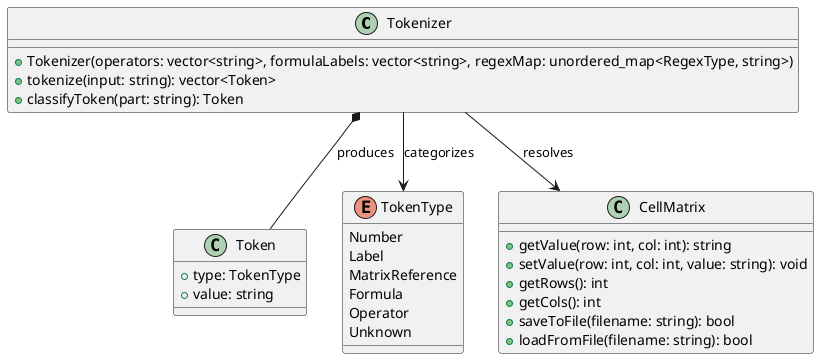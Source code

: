 @startuml
class Tokenizer {
  + Tokenizer(operators: vector<string>, formulaLabels: vector<string>, regexMap: unordered_map<RegexType, string>)
  + tokenize(input: string): vector<Token>
  + classifyToken(part: string): Token
}

class Token {
  + type: TokenType
  + value: string
}

enum TokenType {
  Number
  Label
  MatrixReference
  Formula
  Operator
  Unknown
}

class CellMatrix {
  + getValue(row: int, col: int): string
  + setValue(row: int, col: int, value: string): void
  + getRows(): int
  + getCols(): int
  + saveToFile(filename: string): bool
  + loadFromFile(filename: string): bool
}

Tokenizer *-- Token : produces
Tokenizer --> TokenType : categorizes
Tokenizer --> CellMatrix : resolves
@enduml
